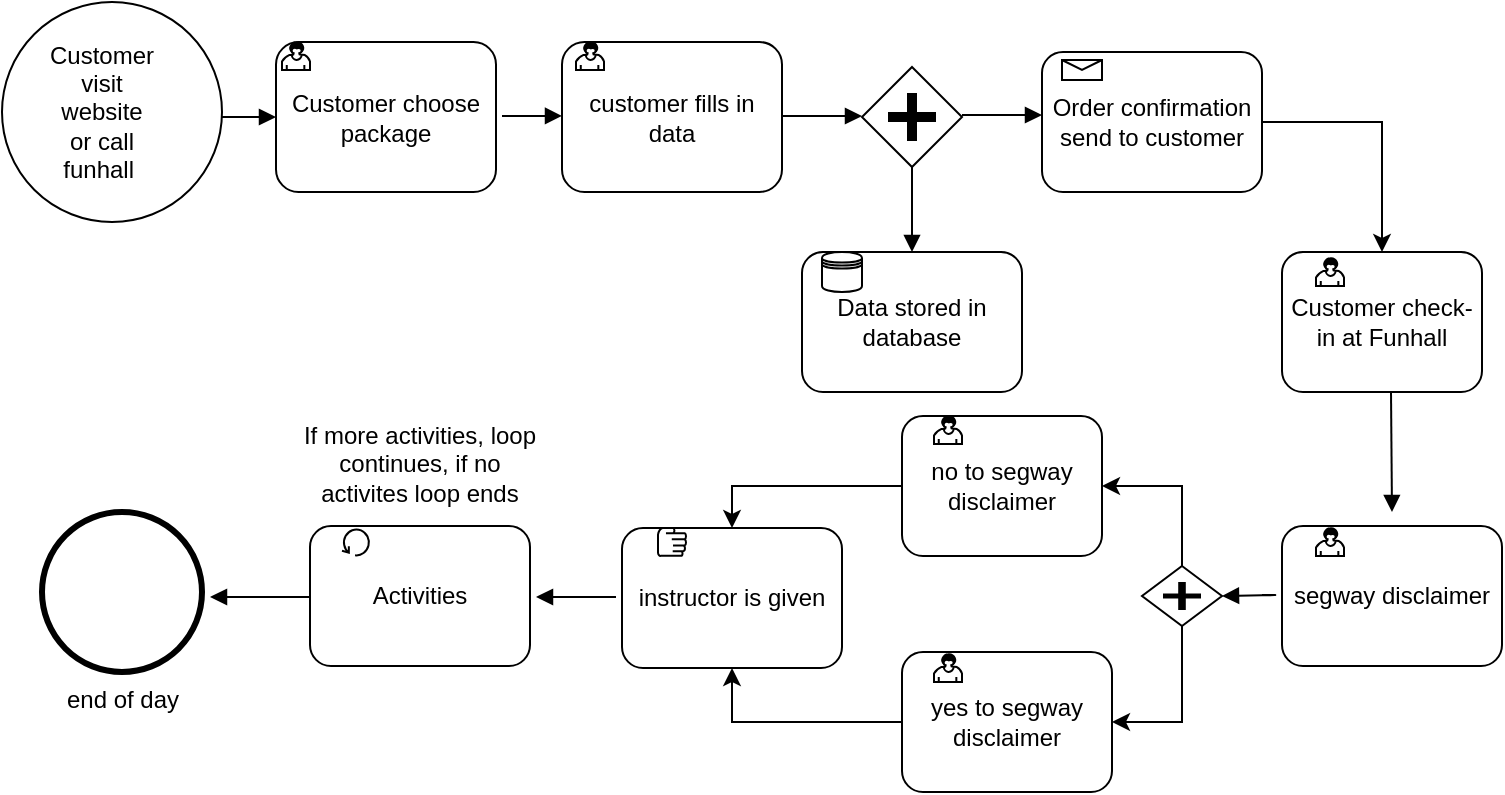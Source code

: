 <mxfile version="10.6.5"><diagram id="ixYwff7BTPsWXIERpSdh" name="Page-1"><mxGraphModel dx="840" dy="435" grid="1" gridSize="10" guides="1" tooltips="1" connect="1" arrows="1" fold="1" page="1" pageScale="1" pageWidth="1100" pageHeight="1700" math="0" shadow="0"><root><mxCell id="0"/><mxCell id="1" parent="0"/><mxCell id="qbURe2FV7oqrt8vHy0i6-1" value="" style="ellipse;whiteSpace=wrap;html=1;aspect=fixed;" parent="1" vertex="1"><mxGeometry x="10" y="25" width="110" height="110" as="geometry"/></mxCell><mxCell id="qbURe2FV7oqrt8vHy0i6-4" value="Customer visit website or call funhall&amp;nbsp;" style="text;html=1;strokeColor=none;fillColor=none;align=center;verticalAlign=middle;whiteSpace=wrap;rounded=0;" parent="1" vertex="1"><mxGeometry x="40" y="70" width="40" height="20" as="geometry"/></mxCell><mxCell id="qbURe2FV7oqrt8vHy0i6-14" value="customer fills in data" style="shape=ext;rounded=1;html=1;whiteSpace=wrap;" parent="1" vertex="1"><mxGeometry x="290" y="45" width="110" height="75" as="geometry"/></mxCell><mxCell id="qbURe2FV7oqrt8vHy0i6-15" value="Customer choose package" style="shape=ext;rounded=1;html=1;whiteSpace=wrap;" parent="1" vertex="1"><mxGeometry x="147" y="45" width="110" height="75" as="geometry"/></mxCell><mxCell id="qbURe2FV7oqrt8vHy0i6-16" value="" style="shape=mxgraph.bpmn.user_task;html=1;outlineConnect=0;" parent="1" vertex="1"><mxGeometry x="150" y="45" width="14" height="14" as="geometry"/></mxCell><mxCell id="qbURe2FV7oqrt8vHy0i6-17" value="" style="shape=mxgraph.bpmn.user_task;html=1;outlineConnect=0;" parent="1" vertex="1"><mxGeometry x="297" y="45" width="14" height="14" as="geometry"/></mxCell><mxCell id="qbURe2FV7oqrt8vHy0i6-18" value="" style="endArrow=block;endFill=1;endSize=6;html=1;" parent="1" edge="1"><mxGeometry width="100" relative="1" as="geometry"><mxPoint x="400" y="82" as="sourcePoint"/><mxPoint x="440" y="82" as="targetPoint"/></mxGeometry></mxCell><mxCell id="qbURe2FV7oqrt8vHy0i6-19" value="" style="endArrow=block;endFill=1;endSize=6;html=1;entryX=0;entryY=0.493;entryDx=0;entryDy=0;entryPerimeter=0;" parent="1" target="qbURe2FV7oqrt8vHy0i6-14" edge="1"><mxGeometry width="100" relative="1" as="geometry"><mxPoint x="260" y="82" as="sourcePoint"/><mxPoint x="280" y="82" as="targetPoint"/></mxGeometry></mxCell><mxCell id="qbURe2FV7oqrt8vHy0i6-20" value="" style="shape=mxgraph.bpmn.shape;html=1;verticalLabelPosition=bottom;labelBackgroundColor=#ffffff;verticalAlign=top;align=center;perimeter=rhombusPerimeter;background=gateway;outlineConnect=0;outline=none;symbol=parallelGw;" parent="1" vertex="1"><mxGeometry x="440" y="57.5" width="50" height="50" as="geometry"/></mxCell><mxCell id="qbURe2FV7oqrt8vHy0i6-21" value="" style="endArrow=block;endFill=1;endSize=6;html=1;" parent="1" edge="1"><mxGeometry width="100" relative="1" as="geometry"><mxPoint x="490" y="81.5" as="sourcePoint"/><mxPoint x="530" y="81.5" as="targetPoint"/></mxGeometry></mxCell><mxCell id="qbURe2FV7oqrt8vHy0i6-29" style="edgeStyle=orthogonalEdgeStyle;rounded=0;orthogonalLoop=1;jettySize=auto;html=1;exitX=1;exitY=0.5;exitDx=0;exitDy=0;entryX=0.5;entryY=0;entryDx=0;entryDy=0;" parent="1" source="qbURe2FV7oqrt8vHy0i6-22" target="qbURe2FV7oqrt8vHy0i6-28" edge="1"><mxGeometry relative="1" as="geometry"/></mxCell><mxCell id="qbURe2FV7oqrt8vHy0i6-22" value="Order confirmation send to customer" style="shape=ext;rounded=1;html=1;whiteSpace=wrap;" parent="1" vertex="1"><mxGeometry x="530" y="50" width="110" height="70" as="geometry"/></mxCell><mxCell id="qbURe2FV7oqrt8vHy0i6-23" value="" style="shape=message;whiteSpace=wrap;html=1;outlineConnect=0;" parent="1" vertex="1"><mxGeometry x="540" y="54" width="20" height="10" as="geometry"/></mxCell><mxCell id="qbURe2FV7oqrt8vHy0i6-26" value="" style="endArrow=block;endFill=1;endSize=6;html=1;" parent="1" edge="1"><mxGeometry width="100" relative="1" as="geometry"><mxPoint x="465" y="107.5" as="sourcePoint"/><mxPoint x="465" y="150" as="targetPoint"/></mxGeometry></mxCell><mxCell id="qbURe2FV7oqrt8vHy0i6-27" value="Data stored in database" style="shape=ext;rounded=1;html=1;whiteSpace=wrap;" parent="1" vertex="1"><mxGeometry x="410" y="150" width="110" height="70" as="geometry"/></mxCell><mxCell id="qbURe2FV7oqrt8vHy0i6-28" value="Customer check-in at Funhall" style="shape=ext;rounded=1;html=1;whiteSpace=wrap;" parent="1" vertex="1"><mxGeometry x="650" y="150" width="100" height="70" as="geometry"/></mxCell><mxCell id="qbURe2FV7oqrt8vHy0i6-30" value="" style="shape=datastore;whiteSpace=wrap;html=1;" parent="1" vertex="1"><mxGeometry x="420" y="150" width="20" height="20" as="geometry"/></mxCell><mxCell id="qbURe2FV7oqrt8vHy0i6-32" value="" style="shape=mxgraph.bpmn.user_task;html=1;outlineConnect=0;" parent="1" vertex="1"><mxGeometry x="667" y="153" width="14" height="14" as="geometry"/></mxCell><mxCell id="qbURe2FV7oqrt8vHy0i6-33" value="instructor is given" style="shape=ext;rounded=1;html=1;whiteSpace=wrap;" parent="1" vertex="1"><mxGeometry x="320" y="288" width="110" height="70" as="geometry"/></mxCell><mxCell id="qbURe2FV7oqrt8vHy0i6-35" value="" style="endArrow=block;endFill=1;endSize=6;html=1;" parent="1" edge="1"><mxGeometry width="100" relative="1" as="geometry"><mxPoint x="704.5" y="220" as="sourcePoint"/><mxPoint x="705" y="280" as="targetPoint"/></mxGeometry></mxCell><mxCell id="qbURe2FV7oqrt8vHy0i6-38" value="segway disclaimer" style="shape=ext;rounded=1;html=1;whiteSpace=wrap;" parent="1" vertex="1"><mxGeometry x="650" y="287" width="110" height="70" as="geometry"/></mxCell><mxCell id="qbURe2FV7oqrt8vHy0i6-49" style="edgeStyle=orthogonalEdgeStyle;rounded=0;orthogonalLoop=1;jettySize=auto;html=1;exitX=0.5;exitY=0;exitDx=0;exitDy=0;entryX=1;entryY=0.5;entryDx=0;entryDy=0;" parent="1" source="qbURe2FV7oqrt8vHy0i6-39" target="qbURe2FV7oqrt8vHy0i6-46" edge="1"><mxGeometry relative="1" as="geometry"/></mxCell><mxCell id="qbURe2FV7oqrt8vHy0i6-52" style="edgeStyle=orthogonalEdgeStyle;rounded=0;orthogonalLoop=1;jettySize=auto;html=1;exitX=0.5;exitY=1;exitDx=0;exitDy=0;entryX=1;entryY=0.5;entryDx=0;entryDy=0;" parent="1" source="qbURe2FV7oqrt8vHy0i6-39" target="qbURe2FV7oqrt8vHy0i6-50" edge="1"><mxGeometry relative="1" as="geometry"/></mxCell><mxCell id="qbURe2FV7oqrt8vHy0i6-39" value="" style="shape=mxgraph.bpmn.shape;html=1;verticalLabelPosition=bottom;labelBackgroundColor=#ffffff;verticalAlign=top;align=center;perimeter=rhombusPerimeter;background=gateway;outlineConnect=0;outline=none;symbol=parallelGw;" parent="1" vertex="1"><mxGeometry x="580" y="307" width="40" height="30" as="geometry"/></mxCell><mxCell id="qbURe2FV7oqrt8vHy0i6-40" value="" style="shape=mxgraph.bpmn.user_task;html=1;outlineConnect=0;" parent="1" vertex="1"><mxGeometry x="667" y="288" width="14" height="14" as="geometry"/></mxCell><mxCell id="qbURe2FV7oqrt8vHy0i6-41" value="" style="endArrow=block;endFill=1;endSize=6;html=1;" parent="1" edge="1"><mxGeometry width="100" relative="1" as="geometry"><mxPoint x="640" y="321.5" as="sourcePoint"/><mxPoint x="620" y="322" as="targetPoint"/><Array as="points"><mxPoint x="650" y="321.5"/></Array></mxGeometry></mxCell><mxCell id="qbURe2FV7oqrt8vHy0i6-53" style="edgeStyle=orthogonalEdgeStyle;rounded=0;orthogonalLoop=1;jettySize=auto;html=1;exitX=0;exitY=0.5;exitDx=0;exitDy=0;entryX=0.5;entryY=0;entryDx=0;entryDy=0;" parent="1" source="qbURe2FV7oqrt8vHy0i6-46" target="qbURe2FV7oqrt8vHy0i6-33" edge="1"><mxGeometry relative="1" as="geometry"/></mxCell><mxCell id="qbURe2FV7oqrt8vHy0i6-46" value="no to segway disclaimer" style="shape=ext;rounded=1;html=1;whiteSpace=wrap;" parent="1" vertex="1"><mxGeometry x="460" y="232" width="100" height="70" as="geometry"/></mxCell><mxCell id="qbURe2FV7oqrt8vHy0i6-47" value="" style="shape=mxgraph.bpmn.user_task;html=1;outlineConnect=0;" parent="1" vertex="1"><mxGeometry x="476" y="232" width="14" height="14" as="geometry"/></mxCell><mxCell id="qbURe2FV7oqrt8vHy0i6-54" style="edgeStyle=orthogonalEdgeStyle;rounded=0;orthogonalLoop=1;jettySize=auto;html=1;exitX=0;exitY=0.5;exitDx=0;exitDy=0;entryX=0.5;entryY=1;entryDx=0;entryDy=0;" parent="1" source="qbURe2FV7oqrt8vHy0i6-50" target="qbURe2FV7oqrt8vHy0i6-33" edge="1"><mxGeometry relative="1" as="geometry"/></mxCell><mxCell id="qbURe2FV7oqrt8vHy0i6-50" value="yes to segway disclaimer" style="shape=ext;rounded=1;html=1;whiteSpace=wrap;" parent="1" vertex="1"><mxGeometry x="460" y="350" width="105" height="70" as="geometry"/></mxCell><mxCell id="qbURe2FV7oqrt8vHy0i6-51" value="" style="shape=mxgraph.bpmn.user_task;html=1;outlineConnect=0;" parent="1" vertex="1"><mxGeometry x="476" y="351" width="14" height="14" as="geometry"/></mxCell><mxCell id="qbURe2FV7oqrt8vHy0i6-55" value="" style="shape=mxgraph.bpmn.manual_task;html=1;outlineConnect=0;" parent="1" vertex="1"><mxGeometry x="338" y="288" width="14" height="14" as="geometry"/></mxCell><mxCell id="qbURe2FV7oqrt8vHy0i6-60" value="" style="endArrow=block;endFill=1;endSize=6;html=1;entryX=0;entryY=0.5;entryDx=0;entryDy=0;" parent="1" target="qbURe2FV7oqrt8vHy0i6-15" edge="1"><mxGeometry width="100" relative="1" as="geometry"><mxPoint x="120" y="82.5" as="sourcePoint"/><mxPoint x="140" y="83" as="targetPoint"/></mxGeometry></mxCell><mxCell id="qbURe2FV7oqrt8vHy0i6-61" value="Activities" style="shape=ext;rounded=1;html=1;whiteSpace=wrap;" parent="1" vertex="1"><mxGeometry x="164" y="287" width="110" height="70" as="geometry"/></mxCell><mxCell id="qbURe2FV7oqrt8vHy0i6-63" value="" style="endArrow=block;endFill=1;endSize=6;html=1;" parent="1" edge="1"><mxGeometry width="100" relative="1" as="geometry"><mxPoint x="317" y="322.5" as="sourcePoint"/><mxPoint x="277" y="322.5" as="targetPoint"/></mxGeometry></mxCell><mxCell id="qbURe2FV7oqrt8vHy0i6-64" value="" style="shape=mxgraph.bpmn.loop;html=1;outlineConnect=0;" parent="1" vertex="1"><mxGeometry x="180" y="288" width="14" height="14" as="geometry"/></mxCell><mxCell id="qbURe2FV7oqrt8vHy0i6-65" value="If more activities, loop continues, if no activites loop ends" style="text;html=1;strokeColor=none;fillColor=none;align=center;verticalAlign=middle;whiteSpace=wrap;rounded=0;" parent="1" vertex="1"><mxGeometry x="159" y="246" width="120" height="20" as="geometry"/></mxCell><mxCell id="qbURe2FV7oqrt8vHy0i6-67" value="end of day" style="shape=mxgraph.bpmn.shape;html=1;verticalLabelPosition=bottom;labelBackgroundColor=#ffffff;verticalAlign=top;align=center;perimeter=ellipsePerimeter;outlineConnect=0;outline=end;symbol=general;" parent="1" vertex="1"><mxGeometry x="30" y="280" width="80" height="80" as="geometry"/></mxCell><mxCell id="qbURe2FV7oqrt8vHy0i6-68" value="" style="endArrow=block;endFill=1;endSize=6;html=1;" parent="1" edge="1"><mxGeometry width="100" relative="1" as="geometry"><mxPoint x="164" y="322.5" as="sourcePoint"/><mxPoint x="114" y="322.5" as="targetPoint"/></mxGeometry></mxCell></root></mxGraphModel></diagram></mxfile>